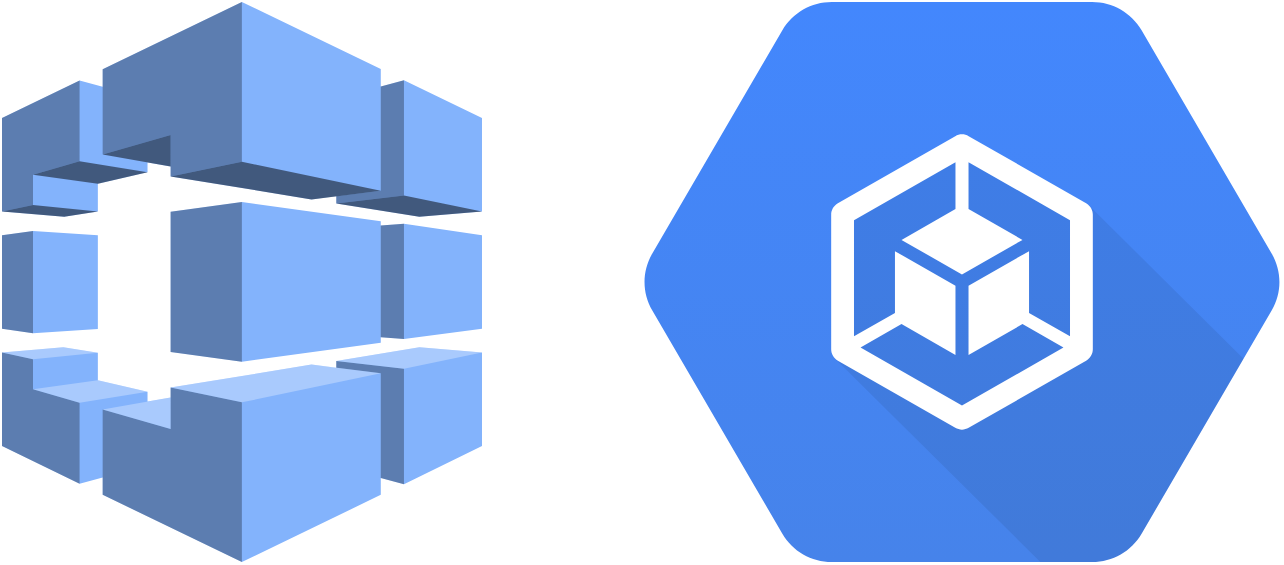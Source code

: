 <mxfile compressed="true" version="21.6.1" type="device" pages="3"><diagram id="3e5-ePAXqQjTUiloZKvq" name="Logo"><mxGraphModel dx="1242" dy="907" grid="1" gridSize="10" guides="1" tooltips="1" connect="1" arrows="1" fold="1" page="1" pageScale="1" pageWidth="4681" pageHeight="3300" math="0" shadow="0"><root><mxCell id="02j1MC7q0GO2YytsVlVA-0"/><mxCell id="02j1MC7q0GO2YytsVlVA-1" parent="02j1MC7q0GO2YytsVlVA-0"/><mxCell id="02j1MC7q0GO2YytsVlVA-3" value="" style="outlineConnect=0;dashed=0;verticalLabelPosition=bottom;verticalAlign=top;align=center;html=1;shape=mxgraph.aws3.codebuild;strokeColor=#6c8ebf;fillColor=#83B3FC;strokeWidth=1;" parent="02j1MC7q0GO2YytsVlVA-1" vertex="1"><mxGeometry x="40" y="40" width="240" height="280" as="geometry"/></mxCell><mxCell id="CwtNiIqBlaDUluiQWkuy-0" value="" style="shape=mxgraph.gcp.compute.container_engine;html=1;fillColor=#4387FD;gradientColor=#4683EA;strokeColor=none;verticalLabelPosition=bottom;verticalAlign=top;align=center;" parent="02j1MC7q0GO2YytsVlVA-1" vertex="1"><mxGeometry x="360" y="40" width="320" height="280" as="geometry"/></mxCell></root></mxGraphModel></diagram><diagram id="Sni8kvNhE_nzckdcgsEF" name="OCI-Actuelle-Layers"><mxGraphModel dx="1242" dy="941" grid="1" gridSize="10" guides="1" tooltips="1" connect="1" arrows="1" fold="1" page="1" pageScale="1" pageWidth="4681" pageHeight="3300" math="0" shadow="0"><root><mxCell id="9RQbtxmSxfc1h1IEqrSL-0"/><mxCell id="9RQbtxmSxfc1h1IEqrSL-1" parent="9RQbtxmSxfc1h1IEqrSL-0"/><mxCell id="tAQ_eauLWHEO9QhQ2xLk-12" value="IMAGE OCI&amp;nbsp;&lt;font style=&quot;font-size: 50px&quot;&gt;(docker)&amp;nbsp;&lt;/font&gt;" style="whiteSpace=wrap;html=1;rounded=0;shadow=0;dashed=0;strokeWidth=1;fillColor=#E6E6E6;fontFamily=Verdana;fontSize=60;strokeColor=none;verticalAlign=top;spacingTop=10;fontStyle=1;align=center;" parent="9RQbtxmSxfc1h1IEqrSL-1" vertex="1"><mxGeometry x="38" y="40" width="1362" height="1140" as="geometry"/></mxCell><mxCell id="tAQ_eauLWHEO9QhQ2xLk-13" value="" style="html=1;shadow=0;dashed=0;align=center;verticalAlign=middle;shape=mxgraph.arrows2.arrow;dy=0;dx=0;notch=0;rounded=0;strokeColor=none;strokeWidth=1;fillColor=#7FB61A;fontFamily=Tahoma;fontSize=10;fontColor=#FFFFFF;gradientColor=#1B622A;gradientDirection=east;" parent="9RQbtxmSxfc1h1IEqrSL-1" vertex="1"><mxGeometry x="68" y="160" width="1210" height="750" as="geometry"/></mxCell><mxCell id="tAQ_eauLWHEO9QhQ2xLk-17" value="" style="html=1;shadow=0;dashed=0;align=center;verticalAlign=middle;shape=mxgraph.arrows2.arrow;dy=0;dx=0;notch=0;rounded=0;strokeColor=none;strokeWidth=1;fillColor=#EA0001;fontFamily=Tahoma;fontSize=10;fontColor=#FFFFFF;gradientColor=#AD0002;gradientDirection=east;" parent="9RQbtxmSxfc1h1IEqrSL-1" vertex="1"><mxGeometry x="68" y="923" width="1210" height="180" as="geometry"/></mxCell><mxCell id="tAQ_eauLWHEO9QhQ2xLk-18" value="BootFS - Basic core" style="text;html=1;strokeColor=none;fillColor=none;align=center;verticalAlign=middle;whiteSpace=wrap;rounded=0;shadow=0;dashed=0;fontFamily=Verdana;fontSize=60;horizontal=0;rotation=90;fontStyle=1" parent="9RQbtxmSxfc1h1IEqrSL-1" vertex="1"><mxGeometry x="621.71" y="520.43" width="75.05" height="1243.2" as="geometry"/></mxCell><mxCell id="tAQ_eauLWHEO9QhQ2xLk-19" value="2" style="text;html=1;strokeColor=none;fillColor=none;align=right;verticalAlign=middle;whiteSpace=wrap;rounded=0;shadow=0;dashed=0;fontFamily=Helvetica;fontSize=150;fontColor=#FFFFFF;" parent="9RQbtxmSxfc1h1IEqrSL-1" vertex="1"><mxGeometry x="89" y="170" width="209" height="180" as="geometry"/></mxCell><mxCell id="tAQ_eauLWHEO9QhQ2xLk-23" value="1" style="text;html=1;strokeColor=none;fillColor=none;align=right;verticalAlign=middle;whiteSpace=wrap;rounded=0;shadow=0;dashed=0;fontFamily=Helvetica;fontSize=150;fontColor=#FFFFFF;" parent="9RQbtxmSxfc1h1IEqrSL-1" vertex="1"><mxGeometry x="98" y="923" width="200" height="180" as="geometry"/></mxCell><mxCell id="tAQ_eauLWHEO9QhQ2xLk-28" value="" style="line;strokeWidth=4;direction=south;html=1;rounded=0;shadow=0;dashed=0;fillColor=none;gradientColor=#AD0002;fontFamily=Helvetica;fontSize=150;fontColor=#FFFFFF;align=right;strokeColor=#FFFFFF;" parent="9RQbtxmSxfc1h1IEqrSL-1" vertex="1"><mxGeometry x="308" y="933" width="10" height="160" as="geometry"/></mxCell><mxCell id="tAQ_eauLWHEO9QhQ2xLk-29" value="&lt;h1 style=&quot;border-color: var(--border-color);&quot;&gt;&lt;u style=&quot;border-color: var(--border-color);&quot;&gt;Application&lt;/u&gt;&lt;/h1&gt;&lt;h1 style=&quot;border-color: var(--border-color);&quot;&gt;&lt;font style=&quot;font-size: 20px;&quot;&gt;This layer represents your application (services or others). It usually takes up the least amount of space. However, it changes with each compilation.&lt;/font&gt;&lt;/h1&gt;" style="text;html=1;strokeColor=none;fillColor=none;spacing=5;spacingTop=-20;whiteSpace=wrap;overflow=hidden;rounded=0;shadow=0;dashed=0;fontFamily=Helvetica;fontSize=12;fontColor=#FFFFFF;align=left;" parent="9RQbtxmSxfc1h1IEqrSL-1" vertex="1"><mxGeometry x="328" y="195" width="772" height="135" as="geometry"/></mxCell><mxCell id="tAQ_eauLWHEO9QhQ2xLk-33" value="&lt;h1 style=&quot;border-color: var(--border-color);&quot;&gt;&lt;u style=&quot;border-color: var(--border-color);&quot;&gt;Base image (DevSecOps)&lt;/u&gt;&lt;/h1&gt;&lt;h1 style=&quot;border-color: var(--border-color);&quot;&gt;&lt;font style=&quot;font-size: 20px;&quot;&gt;This layer represents the OS and its dependencies. It is built by the middleware team and should be used as the basis for all of our applications. It notably includes a Java JVM for production teams that use the Spring Framework.&lt;/font&gt;&lt;/h1&gt;" style="text;html=1;strokeColor=none;fillColor=none;spacing=5;spacingTop=-20;whiteSpace=wrap;overflow=hidden;rounded=0;shadow=0;dashed=0;fontFamily=Helvetica;fontSize=12;fontColor=#FFFFFF;align=left;" parent="9RQbtxmSxfc1h1IEqrSL-1" vertex="1"><mxGeometry x="328" y="931" width="770" height="169" as="geometry"/></mxCell><mxCell id="tAQ_eauLWHEO9QhQ2xLk-35" value="" style="shadow=0;dashed=0;html=1;strokeColor=none;labelPosition=center;verticalLabelPosition=bottom;verticalAlign=top;shape=mxgraph.office.concepts.best_practices;rounded=0;fontFamily=Helvetica;fontSize=12;fontColor=#FFFFFF;align=left;fillColor=#EA0001;" parent="9RQbtxmSxfc1h1IEqrSL-1" vertex="1"><mxGeometry x="1106.75" y="948" width="134.5" height="130" as="geometry"/></mxCell><mxCell id="tAQ_eauLWHEO9QhQ2xLk-37" value="" style="shape=mxgraph.gcp.compute.container_optimized_os;html=1;strokeColor=none;verticalLabelPosition=bottom;verticalAlign=top;align=center;fillColor=#7FB61A;" parent="9RQbtxmSxfc1h1IEqrSL-1" vertex="1"><mxGeometry x="1102.25" y="200" width="139" height="120" as="geometry"/></mxCell><mxCell id="tAQ_eauLWHEO9QhQ2xLk-38" value="" style="verticalLabelPosition=bottom;html=1;verticalAlign=top;strokeWidth=1;align=center;outlineConnect=0;dashed=0;outlineConnect=0;shape=mxgraph.aws3d.application;fillColor=#4286c5;strokeColor=#57A2D8;aspect=fixed;" parent="9RQbtxmSxfc1h1IEqrSL-1" vertex="1"><mxGeometry x="230" y="1107.03" width="63.09" height="70" as="geometry"/></mxCell><mxCell id="RGwX0jgavUtZk0SNEE6q-1" value="&lt;h1 style=&quot;border-color: var(--border-color);&quot;&gt;&lt;u style=&quot;border-color: var(--border-color);&quot;&gt;Loading SPRINGBOOT (Loader)&lt;/u&gt;&lt;/h1&gt;&lt;h1 style=&quot;border-color: var(--border-color);&quot;&gt;&lt;font style=&quot;font-size: 20px;&quot;&gt;This layer represents the artifacts that are used by the Spring Framework to start the application. According to &quot;Spring.IO&quot;, it changes more often than the Spring Framework artifacts.&lt;/font&gt;&lt;/h1&gt;" style="text;html=1;strokeColor=none;fillColor=none;spacing=5;spacingTop=-20;whiteSpace=wrap;overflow=hidden;rounded=0;shadow=0;dashed=0;fontFamily=Helvetica;fontSize=12;fontColor=#FFFFFF;align=left;" parent="9RQbtxmSxfc1h1IEqrSL-1" vertex="1"><mxGeometry x="328" y="620" width="922" height="140" as="geometry"/></mxCell><mxCell id="7st1vd9EEO4PI4O4WHVC-1" value="&lt;h1 style=&quot;border-color: var(--border-color);&quot;&gt;&lt;u style=&quot;border-color: var(--border-color);&quot;&gt;SPRINGFRAMEWORK and OTHER dependencies&lt;/u&gt;&lt;/h1&gt;&lt;h1 style=&quot;border-color: var(--border-color);&quot;&gt;&lt;font style=&quot;font-size: 20px;&quot;&gt;The Spring Framework artifacts (and its dependencies) are the foundation upon which applications are built. This layer can represent a very large volume depending on the needs of your application. Fortunately, this layer does not change often.&lt;/font&gt;&lt;/h1&gt;" style="text;html=1;strokeColor=none;fillColor=none;spacing=5;spacingTop=-20;whiteSpace=wrap;overflow=hidden;rounded=0;shadow=0;dashed=0;fontFamily=Helvetica;fontSize=12;fontColor=#FFFFFF;align=left;" parent="9RQbtxmSxfc1h1IEqrSL-1" vertex="1"><mxGeometry x="328" y="760" width="922" height="130" as="geometry"/></mxCell><mxCell id="w0FdggBTL8E8S-ABLCaO-2" value="&lt;h1 style=&quot;border-color: var(--border-color);&quot;&gt;&lt;u style=&quot;border-color: var(--border-color);&quot;&gt;Corporate Dependencies&lt;/u&gt;&lt;/h1&gt;&lt;h1 style=&quot;border-color: var(--border-color);&quot;&gt;&lt;font style=&quot;font-size: 20px;&quot;&gt;Dependencies layer represent our corporate libraries. It is a set of classes and/or codes that is often reused. However, these components are stable and change less often than the application layer.&lt;/font&gt;&lt;/h1&gt;" style="text;html=1;strokeColor=none;fillColor=none;spacing=5;spacingTop=-20;whiteSpace=wrap;overflow=hidden;rounded=0;shadow=0;dashed=0;fontFamily=Helvetica;fontSize=12;fontColor=#FFFFFF;align=left;" parent="9RQbtxmSxfc1h1IEqrSL-1" vertex="1"><mxGeometry x="328" y="480" width="922" height="140" as="geometry"/></mxCell><mxCell id="w0FdggBTL8E8S-ABLCaO-3" value="&lt;h1 style=&quot;border-color: var(--border-color);&quot;&gt;&lt;u style=&quot;border-color: var(--border-color);&quot;&gt;SHAPSHOT dependencies&lt;/u&gt;&lt;/h1&gt;&lt;h1 style=&quot;border-color: var(--border-color);&quot;&gt;&lt;font style=&quot;font-size: 20px;&quot;&gt;This layer gathers the libraries, classes and other software artifacts that are under development. This layer should be empty when the application is promoted to production.&lt;/font&gt;&lt;/h1&gt;" style="text;html=1;strokeColor=none;fillColor=none;spacing=5;spacingTop=-20;whiteSpace=wrap;overflow=hidden;rounded=0;shadow=0;dashed=0;fontFamily=Helvetica;fontSize=12;fontColor=#FFFFFF;align=left;" parent="9RQbtxmSxfc1h1IEqrSL-1" vertex="1"><mxGeometry x="328" y="340" width="922" height="120" as="geometry"/></mxCell><mxCell id="a4J1byhmvtJpgZKhLfZq-2" value="" style="shape=mxgraph.gcp.compute.container_engine;html=1;fillColor=#4387FD;gradientColor=#4683EA;strokeColor=none;verticalLabelPosition=bottom;verticalAlign=top;align=center;" parent="9RQbtxmSxfc1h1IEqrSL-1" vertex="1"><mxGeometry x="68" y="60" width="100" height="88.14" as="geometry"/></mxCell><mxCell id="aLguX0hMlegyyEQhtoPn-3" value="" style="line;strokeWidth=4;direction=south;html=1;rounded=0;shadow=0;dashed=0;fillColor=none;gradientColor=#AD0002;fontFamily=Helvetica;fontSize=150;fontColor=#FFFFFF;align=right;strokeColor=#FFFFFF;" parent="9RQbtxmSxfc1h1IEqrSL-1" vertex="1"><mxGeometry x="308" y="760" width="10" height="120" as="geometry"/></mxCell><mxCell id="aLguX0hMlegyyEQhtoPn-4" value="" style="line;strokeWidth=4;direction=south;html=1;rounded=0;shadow=0;dashed=0;fillColor=none;gradientColor=#AD0002;fontFamily=Helvetica;fontSize=150;fontColor=#FFFFFF;align=right;strokeColor=#FFFFFF;" parent="9RQbtxmSxfc1h1IEqrSL-1" vertex="1"><mxGeometry x="308" y="620" width="10" height="120" as="geometry"/></mxCell><mxCell id="aLguX0hMlegyyEQhtoPn-5" value="" style="line;strokeWidth=4;direction=south;html=1;rounded=0;shadow=0;dashed=0;fillColor=none;gradientColor=#AD0002;fontFamily=Helvetica;fontSize=150;fontColor=#FFFFFF;align=right;strokeColor=#FFFFFF;" parent="9RQbtxmSxfc1h1IEqrSL-1" vertex="1"><mxGeometry x="308" y="480" width="10" height="120" as="geometry"/></mxCell><mxCell id="aLguX0hMlegyyEQhtoPn-6" value="" style="line;strokeWidth=4;direction=south;html=1;rounded=0;shadow=0;dashed=0;fillColor=none;gradientColor=#AD0002;fontFamily=Helvetica;fontSize=150;fontColor=#FFFFFF;align=right;strokeColor=#FFFFFF;" parent="9RQbtxmSxfc1h1IEqrSL-1" vertex="1"><mxGeometry x="308" y="340" width="10" height="120" as="geometry"/></mxCell><mxCell id="aLguX0hMlegyyEQhtoPn-7" value="" style="line;strokeWidth=4;direction=south;html=1;rounded=0;shadow=0;dashed=0;fillColor=none;gradientColor=#AD0002;fontFamily=Helvetica;fontSize=150;fontColor=#FFFFFF;align=right;strokeColor=#FFFFFF;" parent="9RQbtxmSxfc1h1IEqrSL-1" vertex="1"><mxGeometry x="308" y="200" width="10" height="120" as="geometry"/></mxCell></root></mxGraphModel></diagram><diagram name="OCI-Proposition-Layers" id="1622d65d-c77d-c4b6-e0e7-3c11208c8684"><mxGraphModel dx="1242" dy="941" grid="1" gridSize="10" guides="1" tooltips="1" connect="1" arrows="1" fold="1" page="1" pageScale="1.5" pageWidth="1169" pageHeight="826" background="#ffffff" math="0" shadow="0"><root><mxCell id="0" style=";html=1;"/><mxCell id="1" style=";html=1;" parent="0"/><mxCell id="5eF3Q2eaxRteWP9DVYOC-11" value="" style="whiteSpace=wrap;html=1;rounded=0;shadow=0;dashed=0;strokeWidth=1;fontFamily=Tahoma;fontSize=10;fontColor=#FFFFFF;strokeColor=none;gradientDirection=west;fillColor=#0000CC;gradientColor=#000066;" parent="1" vertex="1"><mxGeometry x="1130" y="772" width="240" height="180" as="geometry"/></mxCell><mxCell id="5eF3Q2eaxRteWP9DVYOC-12" value="" style="verticalLabelPosition=bottom;verticalAlign=top;html=1;strokeWidth=1;shape=mxgraph.basic.orthogonal_triangle;rounded=0;shadow=0;dashed=0;fontFamily=Tahoma;fontSize=10;fontColor=#FFFFFF;flipV=1;fillColor=#000000;strokeColor=none;opacity=50;" parent="1" vertex="1"><mxGeometry x="1130" y="912" width="140" height="40" as="geometry"/></mxCell><mxCell id="869962fe87da545-3" value="" style="whiteSpace=wrap;html=1;rounded=0;shadow=0;dashed=0;strokeWidth=1;fontFamily=Tahoma;fontSize=10;fontColor=#FFFFFF;strokeColor=none;fillColor=#7FB61A;gradientColor=#1B622A;gradientDirection=west;" parent="1" vertex="1"><mxGeometry x="1121" y="199.5" width="249" height="180" as="geometry"/></mxCell><mxCell id="869962fe87da545-4" value="" style="verticalLabelPosition=bottom;verticalAlign=top;html=1;strokeWidth=1;shape=mxgraph.basic.orthogonal_triangle;rounded=0;shadow=0;dashed=0;fontFamily=Tahoma;fontSize=10;fontColor=#FFFFFF;flipV=1;fillColor=#000000;strokeColor=none;opacity=50;" parent="1" vertex="1"><mxGeometry x="1121" y="339.5" width="140" height="40" as="geometry"/></mxCell><mxCell id="869962fe87da545-6" value="" style="whiteSpace=wrap;html=1;rounded=0;shadow=0;dashed=0;strokeWidth=1;fontFamily=Tahoma;fontSize=10;fontColor=#FFFFFF;strokeColor=none;gradientDirection=west;gradientColor=#3399FF;fillColor=#66B2FF;" parent="1" vertex="1"><mxGeometry x="1130" y="391" width="240" height="180" as="geometry"/></mxCell><mxCell id="869962fe87da545-7" value="" style="verticalLabelPosition=bottom;verticalAlign=top;html=1;strokeWidth=1;shape=mxgraph.basic.orthogonal_triangle;rounded=0;shadow=0;dashed=0;fontFamily=Tahoma;fontSize=10;fontColor=#FFFFFF;flipV=1;fillColor=#000000;strokeColor=none;opacity=50;" parent="1" vertex="1"><mxGeometry x="1130" y="531" width="140" height="40" as="geometry"/></mxCell><mxCell id="869962fe87da545-9" value="" style="whiteSpace=wrap;html=1;rounded=0;shadow=0;dashed=0;strokeWidth=1;fontFamily=Tahoma;fontSize=10;fontColor=#FFFFFF;strokeColor=none;gradientDirection=west;fillColor=#007FFF;gradientColor=#0066CC;" parent="1" vertex="1"><mxGeometry x="1130" y="582" width="240" height="180" as="geometry"/></mxCell><mxCell id="869962fe87da545-10" value="" style="verticalLabelPosition=bottom;verticalAlign=top;html=1;strokeWidth=1;shape=mxgraph.basic.orthogonal_triangle;rounded=0;shadow=0;dashed=0;fontFamily=Tahoma;fontSize=10;fontColor=#FFFFFF;flipV=1;fillColor=#000000;strokeColor=none;opacity=50;" parent="1" vertex="1"><mxGeometry x="1130" y="722" width="140" height="40" as="geometry"/></mxCell><mxCell id="869962fe87da545-12" value="" style="whiteSpace=wrap;html=1;rounded=0;shadow=0;dashed=0;strokeWidth=1;fontFamily=Tahoma;fontSize=10;fontColor=#FFFFFF;strokeColor=none;fillColor=#F19001;gradientColor=#C23603;gradientDirection=west;" parent="1" vertex="1"><mxGeometry x="1130" y="963" width="240" height="180" as="geometry"/></mxCell><mxCell id="869962fe87da545-13" value="" style="verticalLabelPosition=bottom;verticalAlign=top;html=1;strokeWidth=1;shape=mxgraph.basic.orthogonal_triangle;rounded=0;shadow=0;dashed=0;fontFamily=Tahoma;fontSize=10;fontColor=#FFFFFF;flipV=1;fillColor=#000000;strokeColor=none;opacity=50;" parent="1" vertex="1"><mxGeometry x="1130" y="1103" width="140" height="40" as="geometry"/></mxCell><mxCell id="869962fe87da545-15" value="" style="whiteSpace=wrap;html=1;rounded=0;shadow=0;dashed=0;strokeWidth=1;fontFamily=Tahoma;fontSize=10;fontColor=#FFFFFF;strokeColor=none;fillColor=#EA0001;gradientColor=#AD0002;gradientDirection=west;" parent="1" vertex="1"><mxGeometry x="1130" y="1153" width="240" height="180" as="geometry"/></mxCell><mxCell id="869962fe87da545-16" value="" style="verticalLabelPosition=bottom;verticalAlign=top;html=1;strokeWidth=1;shape=mxgraph.basic.orthogonal_triangle;rounded=0;shadow=0;dashed=0;fontFamily=Tahoma;fontSize=10;fontColor=#FFFFFF;flipV=1;fillColor=#000000;strokeColor=none;opacity=50;" parent="1" vertex="1"><mxGeometry x="1130" y="1293" width="140" height="40" as="geometry"/></mxCell><mxCell id="869962fe87da545-5" value="IMAGE OCI&amp;nbsp;&lt;font style=&quot;font-size: 50px&quot;&gt;(docker)&amp;nbsp;&lt;/font&gt;" style="whiteSpace=wrap;html=1;rounded=0;shadow=0;dashed=0;strokeWidth=1;fillColor=#E6E6E6;fontFamily=Verdana;fontSize=60;strokeColor=none;verticalAlign=top;spacingTop=10;fontStyle=1;align=center;" parent="1" vertex="1"><mxGeometry x="40" y="40" width="1440" height="1330" as="geometry"/></mxCell><mxCell id="869962fe87da545-2" value="" style="html=1;shadow=0;dashed=0;align=center;verticalAlign=middle;shape=mxgraph.arrows2.arrow;dy=0;dx=0;notch=30;rounded=0;strokeColor=none;strokeWidth=1;fillColor=#7FB61A;fontFamily=Tahoma;fontSize=10;fontColor=#FFFFFF;gradientColor=#1B622A;gradientDirection=east;" parent="1" vertex="1"><mxGeometry x="60" y="159.5" width="1210" height="180" as="geometry"/></mxCell><mxCell id="869962fe87da545-8" value="" style="html=1;shadow=0;dashed=0;align=center;verticalAlign=middle;shape=mxgraph.arrows2.arrow;dy=0;dx=0;notch=0;rounded=0;strokeColor=none;strokeWidth=1;fontFamily=Tahoma;fontSize=10;fontColor=#FFFFFF;gradientDirection=east;fillColor=#66B2FF;gradientColor=#3399FF;" parent="1" vertex="1"><mxGeometry x="60" y="351" width="1210" height="180" as="geometry"/></mxCell><mxCell id="869962fe87da545-11" value="" style="html=1;shadow=0;dashed=0;align=center;verticalAlign=middle;shape=mxgraph.arrows2.arrow;dy=0;dx=0;notch=0;rounded=0;strokeColor=none;strokeWidth=1;fontFamily=Tahoma;fontSize=10;fontColor=#FFFFFF;gradientDirection=east;fillColor=#007FFF;gradientColor=#0066CC;" parent="1" vertex="1"><mxGeometry x="60" y="542" width="1210" height="180" as="geometry"/></mxCell><mxCell id="869962fe87da545-14" value="" style="html=1;shadow=0;dashed=0;align=center;verticalAlign=middle;shape=mxgraph.arrows2.arrow;dy=0;dx=0;notch=0;rounded=0;strokeColor=none;strokeWidth=1;fillColor=#F19001;fontFamily=Tahoma;fontSize=10;fontColor=#FFFFFF;gradientColor=#C23603;gradientDirection=east;" parent="1" vertex="1"><mxGeometry x="60" y="923" width="1210" height="180" as="geometry"/></mxCell><mxCell id="869962fe87da545-17" value="" style="html=1;shadow=0;dashed=0;align=center;verticalAlign=middle;shape=mxgraph.arrows2.arrow;dy=0;dx=0;notch=0;rounded=0;strokeColor=none;strokeWidth=1;fillColor=#EA0001;fontFamily=Tahoma;fontSize=10;fontColor=#FFFFFF;gradientColor=#AD0002;gradientDirection=east;" parent="1" vertex="1"><mxGeometry x="60" y="1113" width="1210" height="180" as="geometry"/></mxCell><mxCell id="869962fe87da545-19" value="6" style="text;html=1;strokeColor=none;fillColor=none;align=right;verticalAlign=middle;whiteSpace=wrap;rounded=0;shadow=0;dashed=0;fontFamily=Helvetica;fontSize=150;fontColor=#FFFFFF;" parent="1" vertex="1"><mxGeometry x="81" y="159.5" width="209" height="180" as="geometry"/></mxCell><mxCell id="869962fe87da545-20" value="5" style="text;html=1;strokeColor=none;fillColor=none;align=right;verticalAlign=middle;whiteSpace=wrap;rounded=0;shadow=0;dashed=0;fontFamily=Helvetica;fontSize=150;fontColor=#FFFFFF;" parent="1" vertex="1"><mxGeometry x="90" y="351" width="200" height="180" as="geometry"/></mxCell><mxCell id="869962fe87da545-21" value="4" style="text;html=1;strokeColor=none;fillColor=none;align=right;verticalAlign=middle;whiteSpace=wrap;rounded=0;shadow=0;dashed=0;fontFamily=Helvetica;fontSize=150;fontColor=#FFFFFF;" parent="1" vertex="1"><mxGeometry x="90" y="542" width="200" height="180" as="geometry"/></mxCell><mxCell id="869962fe87da545-22" value="2" style="text;html=1;strokeColor=none;fillColor=none;align=right;verticalAlign=middle;whiteSpace=wrap;rounded=0;shadow=0;dashed=0;fontFamily=Helvetica;fontSize=150;fontColor=#FFFFFF;" parent="1" vertex="1"><mxGeometry x="90" y="923" width="200" height="180" as="geometry"/></mxCell><mxCell id="869962fe87da545-23" value="1" style="text;html=1;strokeColor=none;fillColor=none;align=right;verticalAlign=middle;whiteSpace=wrap;rounded=0;shadow=0;dashed=0;fontFamily=Helvetica;fontSize=150;fontColor=#FFFFFF;" parent="1" vertex="1"><mxGeometry x="90" y="1113" width="200" height="180" as="geometry"/></mxCell><mxCell id="869962fe87da545-24" value="" style="line;strokeWidth=4;direction=south;html=1;rounded=0;shadow=0;dashed=0;fillColor=none;gradientColor=#AD0002;fontFamily=Helvetica;fontSize=150;fontColor=#FFFFFF;align=right;strokeColor=#FFFFFF;" parent="1" vertex="1"><mxGeometry x="300" y="169.5" width="10" height="160" as="geometry"/></mxCell><mxCell id="869962fe87da545-25" value="" style="line;strokeWidth=4;direction=south;html=1;rounded=0;shadow=0;dashed=0;fillColor=none;gradientColor=#AD0002;fontFamily=Helvetica;fontSize=150;fontColor=#FFFFFF;align=right;strokeColor=#FFFFFF;" parent="1" vertex="1"><mxGeometry x="300" y="361" width="10" height="160" as="geometry"/></mxCell><mxCell id="869962fe87da545-26" value="" style="line;strokeWidth=4;direction=south;html=1;rounded=0;shadow=0;dashed=0;fillColor=none;gradientColor=#AD0002;fontFamily=Helvetica;fontSize=150;fontColor=#FFFFFF;align=right;strokeColor=#FFFFFF;" parent="1" vertex="1"><mxGeometry x="300" y="552" width="10" height="160" as="geometry"/></mxCell><mxCell id="869962fe87da545-27" value="" style="line;strokeWidth=4;direction=south;html=1;rounded=0;shadow=0;dashed=0;fillColor=none;gradientColor=#AD0002;fontFamily=Helvetica;fontSize=150;fontColor=#FFFFFF;align=right;strokeColor=#FFFFFF;" parent="1" vertex="1"><mxGeometry x="300" y="933" width="10" height="160" as="geometry"/></mxCell><mxCell id="869962fe87da545-28" value="" style="line;strokeWidth=4;direction=south;html=1;rounded=0;shadow=0;dashed=0;fillColor=none;gradientColor=#AD0002;fontFamily=Helvetica;fontSize=150;fontColor=#FFFFFF;align=right;strokeColor=#FFFFFF;" parent="1" vertex="1"><mxGeometry x="300" y="1123" width="10" height="160" as="geometry"/></mxCell><mxCell id="869962fe87da545-35" value="" style="shadow=0;dashed=0;html=1;strokeColor=none;labelPosition=center;verticalLabelPosition=bottom;verticalAlign=top;shape=mxgraph.office.security.token;rounded=0;fontFamily=Helvetica;fontSize=12;fontColor=#FFFFFF;align=left;fillColor=#F19001;" parent="1" vertex="1"><mxGeometry x="1107.75" y="943" width="120.5" height="142" as="geometry"/></mxCell><mxCell id="869962fe87da545-36" value="" style="shadow=0;dashed=0;html=1;strokeColor=none;labelPosition=center;verticalLabelPosition=bottom;verticalAlign=top;shape=mxgraph.office.concepts.best_practices;rounded=0;fontFamily=Helvetica;fontSize=12;fontColor=#FFFFFF;align=left;fillColor=#EA0001;" parent="1" vertex="1"><mxGeometry x="1098.75" y="1138" width="134.5" height="130" as="geometry"/></mxCell><mxCell id="4iOkxw1mmWI5jMxhzzaZ-2" value="" style="shape=mxgraph.gcp.compute.container_optimized_os;html=1;strokeColor=none;verticalLabelPosition=bottom;verticalAlign=top;align=center;fillColor=#7FB61A;" parent="1" vertex="1"><mxGeometry x="1098.75" y="189.5" width="139" height="120" as="geometry"/></mxCell><mxCell id="5eF3Q2eaxRteWP9DVYOC-6" value="" style="html=1;shadow=0;dashed=0;align=center;verticalAlign=middle;shape=mxgraph.arrows2.arrow;dy=0;dx=0;notch=0;rounded=0;strokeColor=none;strokeWidth=1;fontFamily=Tahoma;fontSize=10;fontColor=#FFFFFF;gradientDirection=east;fillColor=#0000CC;gradientColor=#000066;" parent="1" vertex="1"><mxGeometry x="60" y="733" width="1210" height="180" as="geometry"/></mxCell><mxCell id="5eF3Q2eaxRteWP9DVYOC-7" value="3" style="text;html=1;strokeColor=none;fillColor=none;align=right;verticalAlign=middle;whiteSpace=wrap;rounded=0;shadow=0;dashed=0;fontFamily=Helvetica;fontSize=150;fontColor=#FFFFFF;" parent="1" vertex="1"><mxGeometry x="90" y="733" width="200" height="180" as="geometry"/></mxCell><mxCell id="5eF3Q2eaxRteWP9DVYOC-8" value="" style="line;strokeWidth=4;direction=south;html=1;rounded=0;shadow=0;dashed=0;fillColor=none;gradientColor=#AD0002;fontFamily=Helvetica;fontSize=150;fontColor=#FFFFFF;align=right;strokeColor=#FFFFFF;" parent="1" vertex="1"><mxGeometry x="300" y="743" width="10" height="160" as="geometry"/></mxCell><mxCell id="5eF3Q2eaxRteWP9DVYOC-15" value="" style="shape=mxgraph.signs.safety.radiation;html=1;pointerEvents=1;strokeColor=none;verticalLabelPosition=bottom;verticalAlign=top;align=center;fontSize=60;fillColor=#66B2FF;" parent="1" vertex="1"><mxGeometry x="1102.63" y="381.51" width="131.25" height="119" as="geometry"/></mxCell><mxCell id="5eF3Q2eaxRteWP9DVYOC-18" value="" style="shape=mxgraph.signs.travel.bank;html=1;pointerEvents=1;strokeColor=none;verticalLabelPosition=bottom;verticalAlign=top;align=center;fontSize=60;fillColor=#007FFF;" parent="1" vertex="1"><mxGeometry x="1107.75" y="571" width="124.12" height="124.25" as="geometry"/></mxCell><mxCell id="5eF3Q2eaxRteWP9DVYOC-19" value="" style="shape=mxgraph.signs.safety.handle_with_care;html=1;pointerEvents=1;strokeColor=none;verticalLabelPosition=bottom;verticalAlign=top;align=center;fontSize=60;fillColor=#0000CC;" parent="1" vertex="1"><mxGeometry x="1109.82" y="759" width="124.06" height="128" as="geometry"/></mxCell><mxCell id="YQ7qmzucQrgKYJNwRyXo-1" value="" style="shape=mxgraph.gcp.compute.container_engine;html=1;fillColor=#4387FD;gradientColor=#4683EA;strokeColor=none;verticalLabelPosition=bottom;verticalAlign=top;align=center;" parent="1" vertex="1"><mxGeometry x="60" y="60" width="100" height="88.14" as="geometry"/></mxCell><mxCell id="vzHlR_NgUkI8xIpepyC1-3" value="Frequency of changes" style="html=1;shadow=0;dashed=0;align=center;verticalAlign=middle;shape=mxgraph.arrows2.arrow;dy=0;dx=30;notch=30;rotation=-90;fillColor=#fff2cc;strokeColor=#d6b656;strokeWidth=6;gradientDirection=west;fontSize=30;fontStyle=1;" parent="1" vertex="1"><mxGeometry x="752.25" y="703.25" width="1133" height="44.5" as="geometry"/></mxCell><mxCell id="vzHlR_NgUkI8xIpepyC1-4" value="&lt;div&gt;Less&lt;/div&gt;&lt;div&gt;frequent&lt;/div&gt;" style="text;html=1;strokeColor=none;fillColor=none;align=left;verticalAlign=middle;whiteSpace=wrap;rounded=0;fontSize=28;fontStyle=1" parent="1" vertex="1"><mxGeometry x="1350" y="1230" width="130" height="67.03" as="geometry"/></mxCell><mxCell id="vzHlR_NgUkI8xIpepyC1-6" value="&lt;div&gt;More&lt;/div&gt;&lt;div&gt;frequent&lt;/div&gt;" style="text;html=1;strokeColor=none;fillColor=none;align=left;verticalAlign=middle;whiteSpace=wrap;rounded=0;fontSize=28;fontStyle=1" parent="1" vertex="1"><mxGeometry x="1350" y="159.5" width="130" height="60.5" as="geometry"/></mxCell><mxCell id="8L9F8O8W82sqgBkdUDd7-1" value="&lt;h1&gt;&lt;u&gt;Application&lt;/u&gt;&lt;/h1&gt;&lt;h1&gt;&lt;font style=&quot;font-size: 20px;&quot;&gt;This layer represents your application (services or others). It usually takes up the least amount of space. However, it changes with each compilation.&lt;/font&gt;&lt;/h1&gt;" style="text;html=1;strokeColor=none;fillColor=none;spacing=5;spacingTop=-20;whiteSpace=wrap;overflow=hidden;rounded=0;shadow=0;dashed=0;fontFamily=Helvetica;fontSize=12;fontColor=#FFFFFF;align=left;" parent="1" vertex="1"><mxGeometry x="320" y="169.5" width="760" height="160" as="geometry"/></mxCell><mxCell id="8L9F8O8W82sqgBkdUDd7-2" value="&lt;h1&gt;&lt;u&gt;Loading SPRINGBOOT (Loader)&lt;/u&gt;&lt;/h1&gt;&lt;h1&gt;&lt;font style=&quot;font-size: 20px;&quot;&gt;This layer represents the artifacts that are used by the Spring Framework to start the application. According to &quot;Spring.IO&quot;, it changes more often than the Spring Framework artifacts.&lt;/font&gt;&lt;/h1&gt;" style="text;html=1;strokeColor=none;fillColor=none;spacing=5;spacingTop=-20;whiteSpace=wrap;overflow=hidden;rounded=0;shadow=0;dashed=0;fontFamily=Helvetica;fontSize=12;fontColor=#FFFFFF;align=left;" parent="1" vertex="1"><mxGeometry x="320" y="740" width="770" height="170" as="geometry"/></mxCell><mxCell id="8L9F8O8W82sqgBkdUDd7-3" value="&lt;h1&gt;&lt;u&gt;SPRINGFRAMEWORK and OTHER dependencies&lt;/u&gt;&lt;/h1&gt;&lt;h1&gt;&lt;font style=&quot;font-size: 20px;&quot;&gt;The Spring Framework artifacts (and its dependencies) are the foundation upon which applications are built. This layer can represent a very large volume depending on the needs of your application. Fortunately, this layer does not change often.&lt;/font&gt;&lt;/h1&gt;" style="text;html=1;strokeColor=none;fillColor=none;spacing=5;spacingTop=-20;whiteSpace=wrap;overflow=hidden;rounded=0;shadow=0;dashed=0;fontFamily=Helvetica;fontSize=12;fontColor=#FFFFFF;align=left;" parent="1" vertex="1"><mxGeometry x="320" y="933" width="770" height="167" as="geometry"/></mxCell><mxCell id="8L9F8O8W82sqgBkdUDd7-4" value="&lt;h1&gt;&lt;u&gt;Corporate Dependencies&lt;/u&gt;&lt;/h1&gt;&lt;h1&gt;&lt;font style=&quot;font-size: 20px;&quot;&gt;Dependencies layer represent our corporate libraries. It is a set of classes and/or codes that is often reused. However, these components are stable and change less often than the application layer.&lt;/font&gt;&lt;/h1&gt;" style="text;html=1;strokeColor=none;fillColor=none;spacing=5;spacingTop=-20;whiteSpace=wrap;overflow=hidden;rounded=0;shadow=0;dashed=0;fontFamily=Helvetica;fontSize=12;fontColor=#FFFFFF;align=left;" parent="1" vertex="1"><mxGeometry x="320" y="550" width="770" height="160" as="geometry"/></mxCell><mxCell id="8L9F8O8W82sqgBkdUDd7-5" value="&lt;h1&gt;&lt;u&gt;SHAPSHOT dependencies&lt;/u&gt;&lt;/h1&gt;&lt;h1&gt;&lt;font style=&quot;font-size: 20px;&quot;&gt;This layer gathers the libraries, classes and other software artifacts that are under development. This layer should be empty when the application is promoted to production.&lt;/font&gt;&lt;/h1&gt;" style="text;html=1;strokeColor=none;fillColor=none;spacing=5;spacingTop=-20;whiteSpace=wrap;overflow=hidden;rounded=0;shadow=0;dashed=0;fontFamily=Helvetica;fontSize=12;fontColor=#FFFFFF;align=left;" parent="1" vertex="1"><mxGeometry x="320" y="360" width="770" height="170" as="geometry"/></mxCell><mxCell id="26RPeW2IZZdfLER7e8Mp-1" value="&lt;h1&gt;&lt;u&gt;Base image (DevSecOps)&lt;/u&gt;&lt;/h1&gt;&lt;h1&gt;&lt;font style=&quot;font-size: 20px;&quot;&gt;This layer represents the OS and its dependencies. It is built by the middleware team and should be used as the basis for all of our applications. It notably includes a Java JVM for production teams that use the Spring Framework.&lt;/font&gt;&lt;/h1&gt;" style="text;html=1;strokeColor=none;fillColor=none;spacing=5;spacingTop=-20;whiteSpace=wrap;overflow=hidden;rounded=0;shadow=0;dashed=0;fontFamily=Helvetica;fontSize=12;fontColor=#FFFFFF;align=left;" parent="1" vertex="1"><mxGeometry x="320" y="1121" width="770" height="169" as="geometry"/></mxCell><mxCell id="qjCha6a0_slDVhedBgYq-1" value="BootFS - Basic core" style="text;html=1;strokeColor=none;fillColor=none;align=center;verticalAlign=middle;whiteSpace=wrap;rounded=0;shadow=0;dashed=0;fontFamily=Verdana;fontSize=60;horizontal=0;rotation=90;fontStyle=1" parent="1" vertex="1"><mxGeometry x="719.21" y="612.93" width="75.05" height="1438.2" as="geometry"/></mxCell><mxCell id="qjCha6a0_slDVhedBgYq-2" value="" style="verticalLabelPosition=bottom;html=1;verticalAlign=top;strokeWidth=1;align=center;outlineConnect=0;dashed=0;outlineConnect=0;shape=mxgraph.aws3d.application;fillColor=#4286c5;strokeColor=#57A2D8;aspect=fixed;" parent="1" vertex="1"><mxGeometry x="230" y="1297.03" width="63.09" height="70" as="geometry"/></mxCell></root></mxGraphModel></diagram></mxfile>